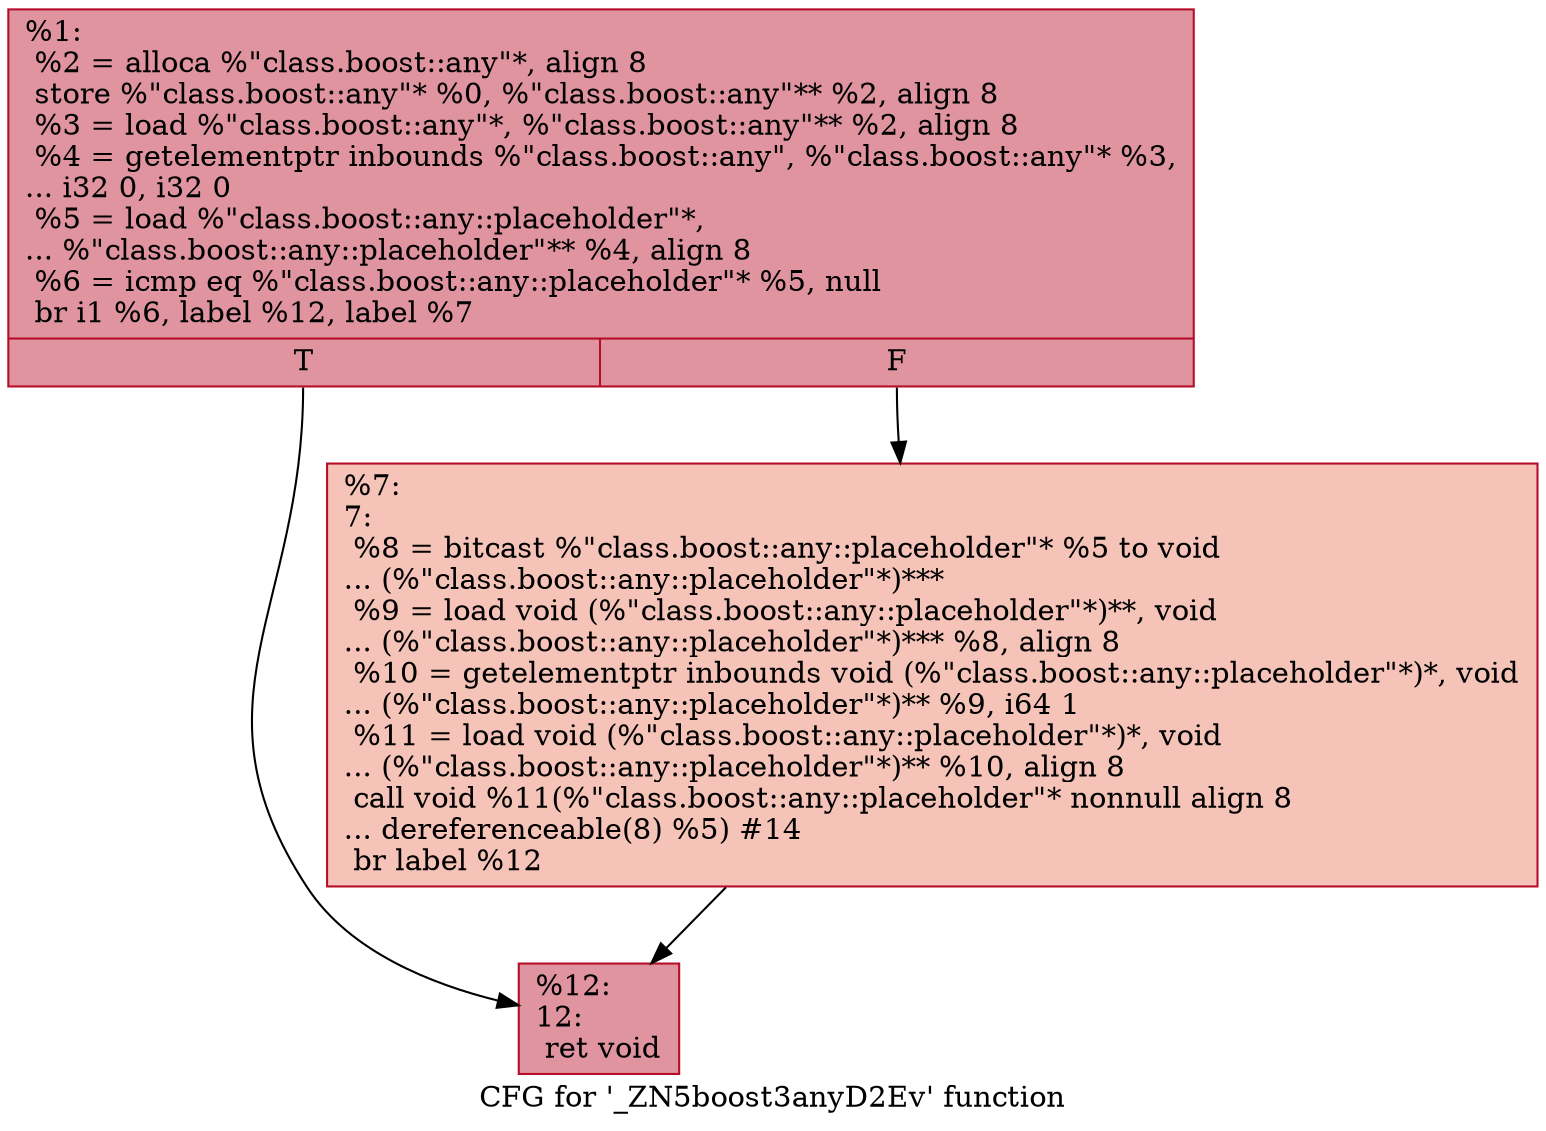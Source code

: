 digraph "CFG for '_ZN5boost3anyD2Ev' function" {
	label="CFG for '_ZN5boost3anyD2Ev' function";

	Node0x55aa9bb79a50 [shape=record,color="#b70d28ff", style=filled, fillcolor="#b70d2870",label="{%1:\l  %2 = alloca %\"class.boost::any\"*, align 8\l  store %\"class.boost::any\"* %0, %\"class.boost::any\"** %2, align 8\l  %3 = load %\"class.boost::any\"*, %\"class.boost::any\"** %2, align 8\l  %4 = getelementptr inbounds %\"class.boost::any\", %\"class.boost::any\"* %3,\l... i32 0, i32 0\l  %5 = load %\"class.boost::any::placeholder\"*,\l... %\"class.boost::any::placeholder\"** %4, align 8\l  %6 = icmp eq %\"class.boost::any::placeholder\"* %5, null\l  br i1 %6, label %12, label %7\l|{<s0>T|<s1>F}}"];
	Node0x55aa9bb79a50:s0 -> Node0x55aa9bb79d90;
	Node0x55aa9bb79a50:s1 -> Node0x55aa9bb79de0;
	Node0x55aa9bb79de0 [shape=record,color="#b70d28ff", style=filled, fillcolor="#e8765c70",label="{%7:\l7:                                                \l  %8 = bitcast %\"class.boost::any::placeholder\"* %5 to void\l... (%\"class.boost::any::placeholder\"*)***\l  %9 = load void (%\"class.boost::any::placeholder\"*)**, void\l... (%\"class.boost::any::placeholder\"*)*** %8, align 8\l  %10 = getelementptr inbounds void (%\"class.boost::any::placeholder\"*)*, void\l... (%\"class.boost::any::placeholder\"*)** %9, i64 1\l  %11 = load void (%\"class.boost::any::placeholder\"*)*, void\l... (%\"class.boost::any::placeholder\"*)** %10, align 8\l  call void %11(%\"class.boost::any::placeholder\"* nonnull align 8\l... dereferenceable(8) %5) #14\l  br label %12\l}"];
	Node0x55aa9bb79de0 -> Node0x55aa9bb79d90;
	Node0x55aa9bb79d90 [shape=record,color="#b70d28ff", style=filled, fillcolor="#b70d2870",label="{%12:\l12:                                               \l  ret void\l}"];
}
